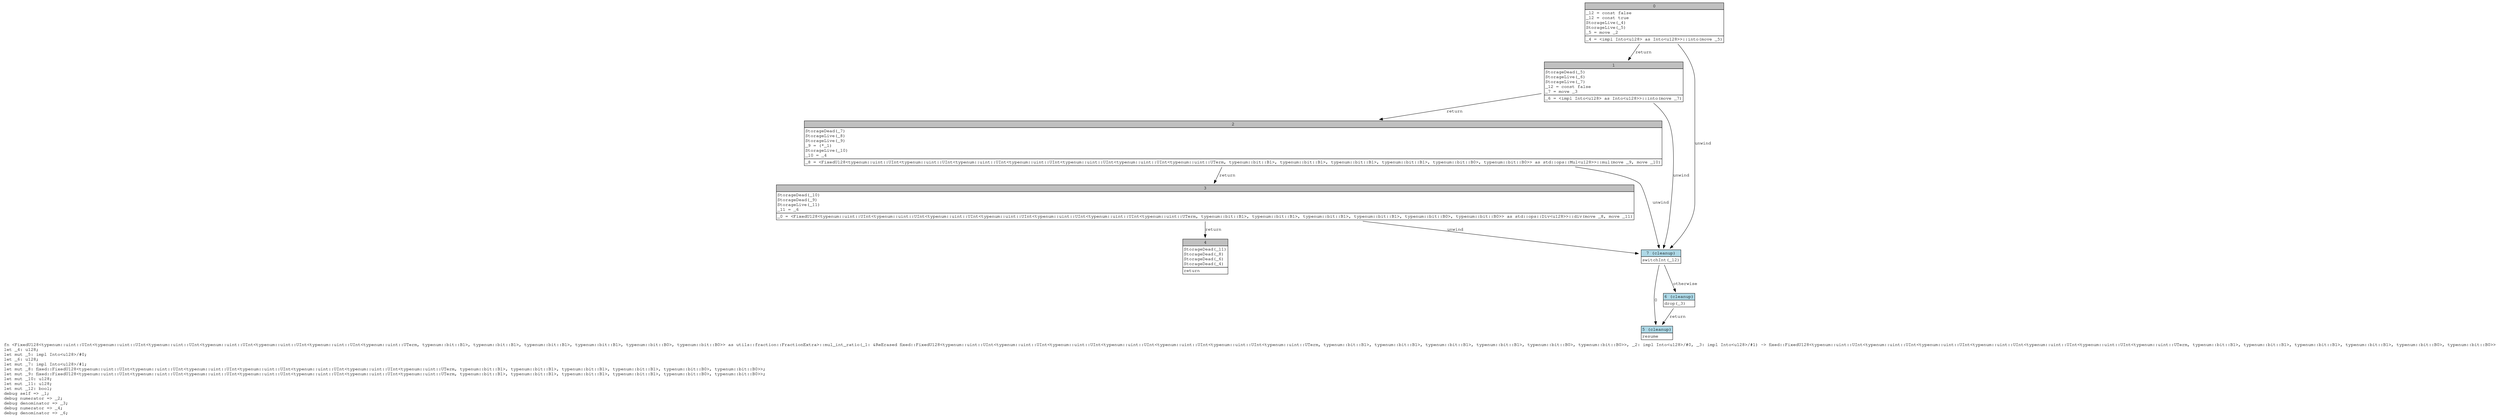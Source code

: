 digraph Mir_0_2390 {
    graph [fontname="Courier, monospace"];
    node [fontname="Courier, monospace"];
    edge [fontname="Courier, monospace"];
    label=<fn &lt;FixedU128&lt;typenum::uint::UInt&lt;typenum::uint::UInt&lt;typenum::uint::UInt&lt;typenum::uint::UInt&lt;typenum::uint::UInt&lt;typenum::uint::UInt&lt;typenum::uint::UTerm, typenum::bit::B1&gt;, typenum::bit::B1&gt;, typenum::bit::B1&gt;, typenum::bit::B1&gt;, typenum::bit::B0&gt;, typenum::bit::B0&gt;&gt; as utils::fraction::FractionExtra&gt;::mul_int_ratio(_1: &amp;ReErased fixed::FixedU128&lt;typenum::uint::UInt&lt;typenum::uint::UInt&lt;typenum::uint::UInt&lt;typenum::uint::UInt&lt;typenum::uint::UInt&lt;typenum::uint::UInt&lt;typenum::uint::UTerm, typenum::bit::B1&gt;, typenum::bit::B1&gt;, typenum::bit::B1&gt;, typenum::bit::B1&gt;, typenum::bit::B0&gt;, typenum::bit::B0&gt;&gt;, _2: impl Into&lt;u128&gt;/#0, _3: impl Into&lt;u128&gt;/#1) -&gt; fixed::FixedU128&lt;typenum::uint::UInt&lt;typenum::uint::UInt&lt;typenum::uint::UInt&lt;typenum::uint::UInt&lt;typenum::uint::UInt&lt;typenum::uint::UInt&lt;typenum::uint::UTerm, typenum::bit::B1&gt;, typenum::bit::B1&gt;, typenum::bit::B1&gt;, typenum::bit::B1&gt;, typenum::bit::B0&gt;, typenum::bit::B0&gt;&gt;<br align="left"/>let _4: u128;<br align="left"/>let mut _5: impl Into&lt;u128&gt;/#0;<br align="left"/>let _6: u128;<br align="left"/>let mut _7: impl Into&lt;u128&gt;/#1;<br align="left"/>let mut _8: fixed::FixedU128&lt;typenum::uint::UInt&lt;typenum::uint::UInt&lt;typenum::uint::UInt&lt;typenum::uint::UInt&lt;typenum::uint::UInt&lt;typenum::uint::UInt&lt;typenum::uint::UTerm, typenum::bit::B1&gt;, typenum::bit::B1&gt;, typenum::bit::B1&gt;, typenum::bit::B1&gt;, typenum::bit::B0&gt;, typenum::bit::B0&gt;&gt;;<br align="left"/>let mut _9: fixed::FixedU128&lt;typenum::uint::UInt&lt;typenum::uint::UInt&lt;typenum::uint::UInt&lt;typenum::uint::UInt&lt;typenum::uint::UInt&lt;typenum::uint::UInt&lt;typenum::uint::UTerm, typenum::bit::B1&gt;, typenum::bit::B1&gt;, typenum::bit::B1&gt;, typenum::bit::B1&gt;, typenum::bit::B0&gt;, typenum::bit::B0&gt;&gt;;<br align="left"/>let mut _10: u128;<br align="left"/>let mut _11: u128;<br align="left"/>let mut _12: bool;<br align="left"/>debug self =&gt; _1;<br align="left"/>debug numerator =&gt; _2;<br align="left"/>debug denominator =&gt; _3;<br align="left"/>debug numerator =&gt; _4;<br align="left"/>debug denominator =&gt; _6;<br align="left"/>>;
    bb0__0_2390 [shape="none", label=<<table border="0" cellborder="1" cellspacing="0"><tr><td bgcolor="gray" align="center" colspan="1">0</td></tr><tr><td align="left" balign="left">_12 = const false<br/>_12 = const true<br/>StorageLive(_4)<br/>StorageLive(_5)<br/>_5 = move _2<br/></td></tr><tr><td align="left">_4 = &lt;impl Into&lt;u128&gt; as Into&lt;u128&gt;&gt;::into(move _5)</td></tr></table>>];
    bb1__0_2390 [shape="none", label=<<table border="0" cellborder="1" cellspacing="0"><tr><td bgcolor="gray" align="center" colspan="1">1</td></tr><tr><td align="left" balign="left">StorageDead(_5)<br/>StorageLive(_6)<br/>StorageLive(_7)<br/>_12 = const false<br/>_7 = move _3<br/></td></tr><tr><td align="left">_6 = &lt;impl Into&lt;u128&gt; as Into&lt;u128&gt;&gt;::into(move _7)</td></tr></table>>];
    bb2__0_2390 [shape="none", label=<<table border="0" cellborder="1" cellspacing="0"><tr><td bgcolor="gray" align="center" colspan="1">2</td></tr><tr><td align="left" balign="left">StorageDead(_7)<br/>StorageLive(_8)<br/>StorageLive(_9)<br/>_9 = (*_1)<br/>StorageLive(_10)<br/>_10 = _4<br/></td></tr><tr><td align="left">_8 = &lt;FixedU128&lt;typenum::uint::UInt&lt;typenum::uint::UInt&lt;typenum::uint::UInt&lt;typenum::uint::UInt&lt;typenum::uint::UInt&lt;typenum::uint::UInt&lt;typenum::uint::UTerm, typenum::bit::B1&gt;, typenum::bit::B1&gt;, typenum::bit::B1&gt;, typenum::bit::B1&gt;, typenum::bit::B0&gt;, typenum::bit::B0&gt;&gt; as std::ops::Mul&lt;u128&gt;&gt;::mul(move _9, move _10)</td></tr></table>>];
    bb3__0_2390 [shape="none", label=<<table border="0" cellborder="1" cellspacing="0"><tr><td bgcolor="gray" align="center" colspan="1">3</td></tr><tr><td align="left" balign="left">StorageDead(_10)<br/>StorageDead(_9)<br/>StorageLive(_11)<br/>_11 = _6<br/></td></tr><tr><td align="left">_0 = &lt;FixedU128&lt;typenum::uint::UInt&lt;typenum::uint::UInt&lt;typenum::uint::UInt&lt;typenum::uint::UInt&lt;typenum::uint::UInt&lt;typenum::uint::UInt&lt;typenum::uint::UTerm, typenum::bit::B1&gt;, typenum::bit::B1&gt;, typenum::bit::B1&gt;, typenum::bit::B1&gt;, typenum::bit::B0&gt;, typenum::bit::B0&gt;&gt; as std::ops::Div&lt;u128&gt;&gt;::div(move _8, move _11)</td></tr></table>>];
    bb4__0_2390 [shape="none", label=<<table border="0" cellborder="1" cellspacing="0"><tr><td bgcolor="gray" align="center" colspan="1">4</td></tr><tr><td align="left" balign="left">StorageDead(_11)<br/>StorageDead(_8)<br/>StorageDead(_6)<br/>StorageDead(_4)<br/></td></tr><tr><td align="left">return</td></tr></table>>];
    bb5__0_2390 [shape="none", label=<<table border="0" cellborder="1" cellspacing="0"><tr><td bgcolor="lightblue" align="center" colspan="1">5 (cleanup)</td></tr><tr><td align="left">resume</td></tr></table>>];
    bb6__0_2390 [shape="none", label=<<table border="0" cellborder="1" cellspacing="0"><tr><td bgcolor="lightblue" align="center" colspan="1">6 (cleanup)</td></tr><tr><td align="left">drop(_3)</td></tr></table>>];
    bb7__0_2390 [shape="none", label=<<table border="0" cellborder="1" cellspacing="0"><tr><td bgcolor="lightblue" align="center" colspan="1">7 (cleanup)</td></tr><tr><td align="left">switchInt(_12)</td></tr></table>>];
    bb0__0_2390 -> bb1__0_2390 [label="return"];
    bb0__0_2390 -> bb7__0_2390 [label="unwind"];
    bb1__0_2390 -> bb2__0_2390 [label="return"];
    bb1__0_2390 -> bb7__0_2390 [label="unwind"];
    bb2__0_2390 -> bb3__0_2390 [label="return"];
    bb2__0_2390 -> bb7__0_2390 [label="unwind"];
    bb3__0_2390 -> bb4__0_2390 [label="return"];
    bb3__0_2390 -> bb7__0_2390 [label="unwind"];
    bb6__0_2390 -> bb5__0_2390 [label="return"];
    bb7__0_2390 -> bb5__0_2390 [label="0"];
    bb7__0_2390 -> bb6__0_2390 [label="otherwise"];
}
